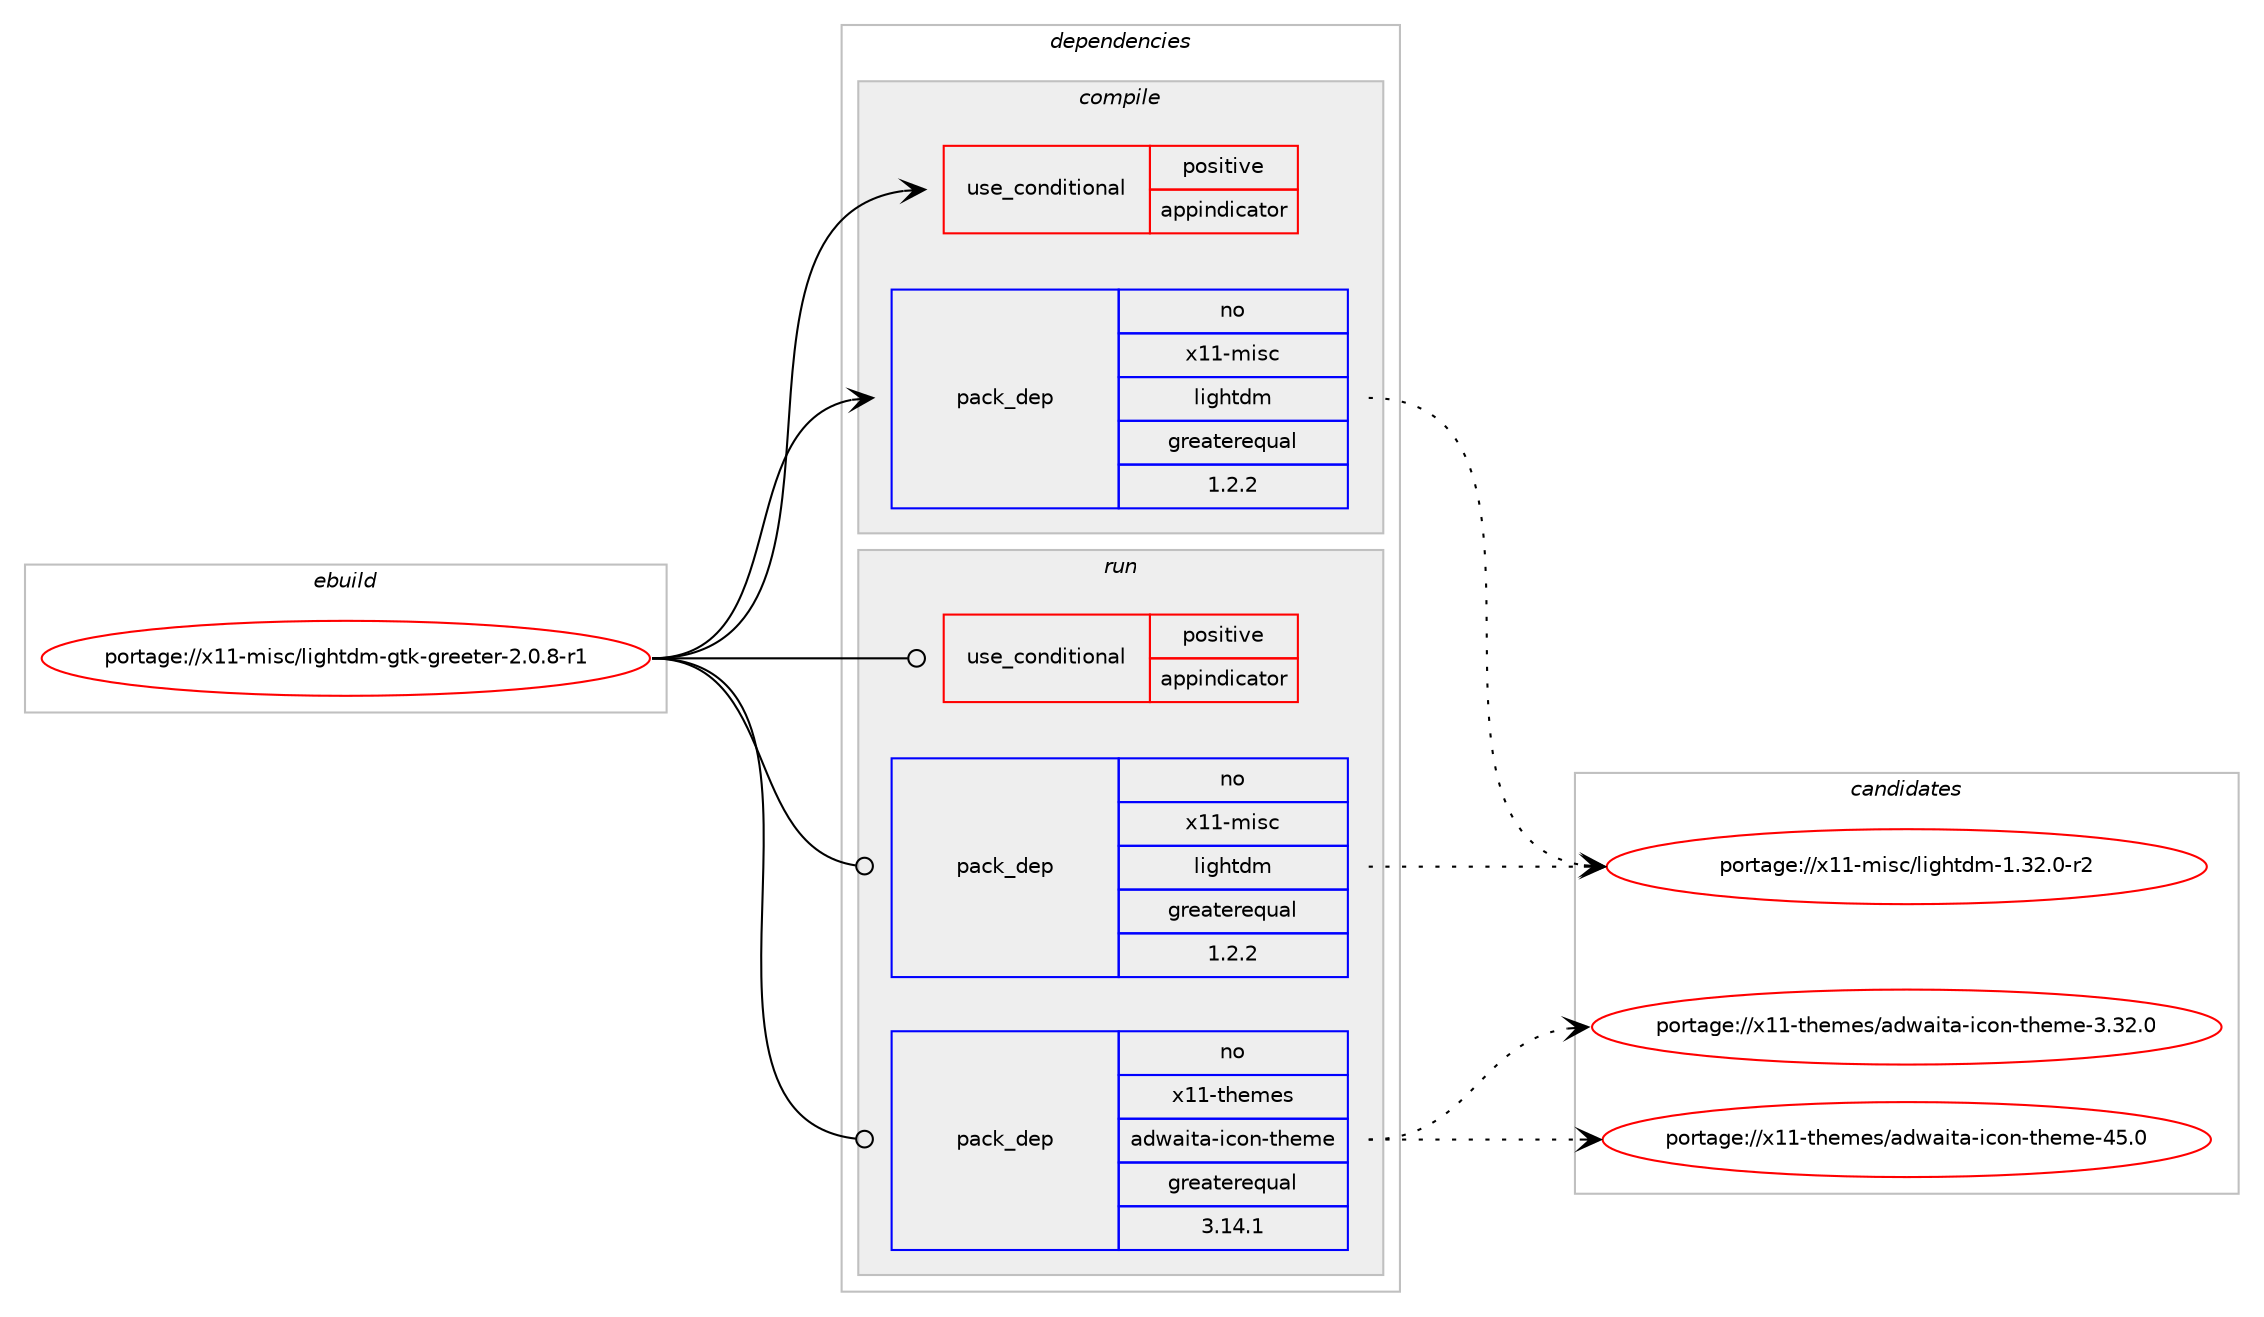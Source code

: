 digraph prolog {

# *************
# Graph options
# *************

newrank=true;
concentrate=true;
compound=true;
graph [rankdir=LR,fontname=Helvetica,fontsize=10,ranksep=1.5];#, ranksep=2.5, nodesep=0.2];
edge  [arrowhead=vee];
node  [fontname=Helvetica,fontsize=10];

# **********
# The ebuild
# **********

subgraph cluster_leftcol {
color=gray;
rank=same;
label=<<i>ebuild</i>>;
id [label="portage://x11-misc/lightdm-gtk-greeter-2.0.8-r1", color=red, width=4, href="../x11-misc/lightdm-gtk-greeter-2.0.8-r1.svg"];
}

# ****************
# The dependencies
# ****************

subgraph cluster_midcol {
color=gray;
label=<<i>dependencies</i>>;
subgraph cluster_compile {
fillcolor="#eeeeee";
style=filled;
label=<<i>compile</i>>;
subgraph cond4026 {
dependency6650 [label=<<TABLE BORDER="0" CELLBORDER="1" CELLSPACING="0" CELLPADDING="4"><TR><TD ROWSPAN="3" CELLPADDING="10">use_conditional</TD></TR><TR><TD>positive</TD></TR><TR><TD>appindicator</TD></TR></TABLE>>, shape=none, color=red];
# *** BEGIN UNKNOWN DEPENDENCY TYPE (TODO) ***
# dependency6650 -> package_dependency(portage://x11-misc/lightdm-gtk-greeter-2.0.8-r1,install,no,dev-libs,ayatana-ido,none,[,,],[],[])
# *** END UNKNOWN DEPENDENCY TYPE (TODO) ***

# *** BEGIN UNKNOWN DEPENDENCY TYPE (TODO) ***
# dependency6650 -> package_dependency(portage://x11-misc/lightdm-gtk-greeter-2.0.8-r1,install,no,dev-libs,libayatana-indicator,none,[,,],[slot(3)],[])
# *** END UNKNOWN DEPENDENCY TYPE (TODO) ***

}
id:e -> dependency6650:w [weight=20,style="solid",arrowhead="vee"];
# *** BEGIN UNKNOWN DEPENDENCY TYPE (TODO) ***
# id -> package_dependency(portage://x11-misc/lightdm-gtk-greeter-2.0.8-r1,install,no,x11-libs,gtk+,none,[,,],[slot(3)],[])
# *** END UNKNOWN DEPENDENCY TYPE (TODO) ***

subgraph pack2474 {
dependency6651 [label=<<TABLE BORDER="0" CELLBORDER="1" CELLSPACING="0" CELLPADDING="4" WIDTH="220"><TR><TD ROWSPAN="6" CELLPADDING="30">pack_dep</TD></TR><TR><TD WIDTH="110">no</TD></TR><TR><TD>x11-misc</TD></TR><TR><TD>lightdm</TD></TR><TR><TD>greaterequal</TD></TR><TR><TD>1.2.2</TD></TR></TABLE>>, shape=none, color=blue];
}
id:e -> dependency6651:w [weight=20,style="solid",arrowhead="vee"];
}
subgraph cluster_compileandrun {
fillcolor="#eeeeee";
style=filled;
label=<<i>compile and run</i>>;
}
subgraph cluster_run {
fillcolor="#eeeeee";
style=filled;
label=<<i>run</i>>;
subgraph cond4027 {
dependency6652 [label=<<TABLE BORDER="0" CELLBORDER="1" CELLSPACING="0" CELLPADDING="4"><TR><TD ROWSPAN="3" CELLPADDING="10">use_conditional</TD></TR><TR><TD>positive</TD></TR><TR><TD>appindicator</TD></TR></TABLE>>, shape=none, color=red];
# *** BEGIN UNKNOWN DEPENDENCY TYPE (TODO) ***
# dependency6652 -> package_dependency(portage://x11-misc/lightdm-gtk-greeter-2.0.8-r1,run,no,dev-libs,ayatana-ido,none,[,,],[],[])
# *** END UNKNOWN DEPENDENCY TYPE (TODO) ***

# *** BEGIN UNKNOWN DEPENDENCY TYPE (TODO) ***
# dependency6652 -> package_dependency(portage://x11-misc/lightdm-gtk-greeter-2.0.8-r1,run,no,dev-libs,libayatana-indicator,none,[,,],[slot(3)],[])
# *** END UNKNOWN DEPENDENCY TYPE (TODO) ***

}
id:e -> dependency6652:w [weight=20,style="solid",arrowhead="odot"];
# *** BEGIN UNKNOWN DEPENDENCY TYPE (TODO) ***
# id -> package_dependency(portage://x11-misc/lightdm-gtk-greeter-2.0.8-r1,run,no,x11-libs,gtk+,none,[,,],[slot(3)],[])
# *** END UNKNOWN DEPENDENCY TYPE (TODO) ***

subgraph pack2475 {
dependency6653 [label=<<TABLE BORDER="0" CELLBORDER="1" CELLSPACING="0" CELLPADDING="4" WIDTH="220"><TR><TD ROWSPAN="6" CELLPADDING="30">pack_dep</TD></TR><TR><TD WIDTH="110">no</TD></TR><TR><TD>x11-misc</TD></TR><TR><TD>lightdm</TD></TR><TR><TD>greaterequal</TD></TR><TR><TD>1.2.2</TD></TR></TABLE>>, shape=none, color=blue];
}
id:e -> dependency6653:w [weight=20,style="solid",arrowhead="odot"];
subgraph pack2476 {
dependency6654 [label=<<TABLE BORDER="0" CELLBORDER="1" CELLSPACING="0" CELLPADDING="4" WIDTH="220"><TR><TD ROWSPAN="6" CELLPADDING="30">pack_dep</TD></TR><TR><TD WIDTH="110">no</TD></TR><TR><TD>x11-themes</TD></TR><TR><TD>adwaita-icon-theme</TD></TR><TR><TD>greaterequal</TD></TR><TR><TD>3.14.1</TD></TR></TABLE>>, shape=none, color=blue];
}
id:e -> dependency6654:w [weight=20,style="solid",arrowhead="odot"];
# *** BEGIN UNKNOWN DEPENDENCY TYPE (TODO) ***
# id -> package_dependency(portage://x11-misc/lightdm-gtk-greeter-2.0.8-r1,run,no,x11-themes,gnome-themes-standard,none,[,,],[],[])
# *** END UNKNOWN DEPENDENCY TYPE (TODO) ***

}
}

# **************
# The candidates
# **************

subgraph cluster_choices {
rank=same;
color=gray;
label=<<i>candidates</i>>;

subgraph choice2474 {
color=black;
nodesep=1;
choice1204949451091051159947108105103104116100109454946515046484511450 [label="portage://x11-misc/lightdm-1.32.0-r2", color=red, width=4,href="../x11-misc/lightdm-1.32.0-r2.svg"];
dependency6651:e -> choice1204949451091051159947108105103104116100109454946515046484511450:w [style=dotted,weight="100"];
}
subgraph choice2475 {
color=black;
nodesep=1;
choice1204949451091051159947108105103104116100109454946515046484511450 [label="portage://x11-misc/lightdm-1.32.0-r2", color=red, width=4,href="../x11-misc/lightdm-1.32.0-r2.svg"];
dependency6653:e -> choice1204949451091051159947108105103104116100109454946515046484511450:w [style=dotted,weight="100"];
}
subgraph choice2476 {
color=black;
nodesep=1;
choice1204949451161041011091011154797100119971051169745105991111104511610410110910145514651504648 [label="portage://x11-themes/adwaita-icon-theme-3.32.0", color=red, width=4,href="../x11-themes/adwaita-icon-theme-3.32.0.svg"];
choice120494945116104101109101115479710011997105116974510599111110451161041011091014552534648 [label="portage://x11-themes/adwaita-icon-theme-45.0", color=red, width=4,href="../x11-themes/adwaita-icon-theme-45.0.svg"];
dependency6654:e -> choice1204949451161041011091011154797100119971051169745105991111104511610410110910145514651504648:w [style=dotted,weight="100"];
dependency6654:e -> choice120494945116104101109101115479710011997105116974510599111110451161041011091014552534648:w [style=dotted,weight="100"];
}
}

}
